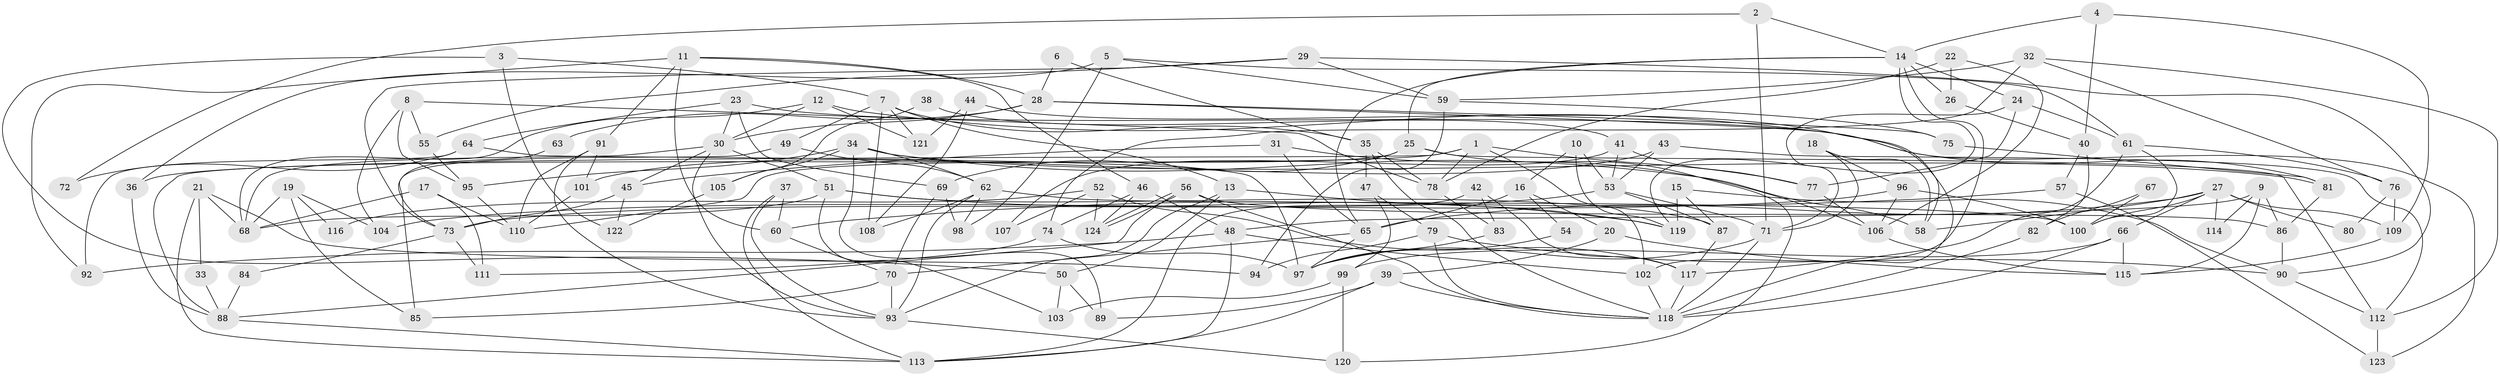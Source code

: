 // coarse degree distribution, {5: 0.16666666666666666, 3: 0.27380952380952384, 4: 0.17857142857142858, 2: 0.09523809523809523, 9: 0.03571428571428571, 12: 0.023809523809523808, 7: 0.09523809523809523, 8: 0.05952380952380952, 6: 0.047619047619047616, 10: 0.023809523809523808}
// Generated by graph-tools (version 1.1) at 2025/24/03/03/25 07:24:04]
// undirected, 124 vertices, 248 edges
graph export_dot {
graph [start="1"]
  node [color=gray90,style=filled];
  1;
  2;
  3;
  4;
  5;
  6;
  7;
  8;
  9;
  10;
  11;
  12;
  13;
  14;
  15;
  16;
  17;
  18;
  19;
  20;
  21;
  22;
  23;
  24;
  25;
  26;
  27;
  28;
  29;
  30;
  31;
  32;
  33;
  34;
  35;
  36;
  37;
  38;
  39;
  40;
  41;
  42;
  43;
  44;
  45;
  46;
  47;
  48;
  49;
  50;
  51;
  52;
  53;
  54;
  55;
  56;
  57;
  58;
  59;
  60;
  61;
  62;
  63;
  64;
  65;
  66;
  67;
  68;
  69;
  70;
  71;
  72;
  73;
  74;
  75;
  76;
  77;
  78;
  79;
  80;
  81;
  82;
  83;
  84;
  85;
  86;
  87;
  88;
  89;
  90;
  91;
  92;
  93;
  94;
  95;
  96;
  97;
  98;
  99;
  100;
  101;
  102;
  103;
  104;
  105;
  106;
  107;
  108;
  109;
  110;
  111;
  112;
  113;
  114;
  115;
  116;
  117;
  118;
  119;
  120;
  121;
  122;
  123;
  124;
  1 -- 36;
  1 -- 78;
  1 -- 77;
  1 -- 88;
  1 -- 102;
  2 -- 14;
  2 -- 71;
  2 -- 72;
  3 -- 50;
  3 -- 7;
  3 -- 122;
  4 -- 14;
  4 -- 109;
  4 -- 40;
  5 -- 98;
  5 -- 59;
  5 -- 36;
  5 -- 61;
  6 -- 35;
  6 -- 28;
  7 -- 108;
  7 -- 13;
  7 -- 35;
  7 -- 49;
  7 -- 121;
  8 -- 104;
  8 -- 95;
  8 -- 55;
  8 -- 78;
  9 -- 48;
  9 -- 115;
  9 -- 86;
  9 -- 114;
  10 -- 119;
  10 -- 53;
  10 -- 16;
  11 -- 28;
  11 -- 92;
  11 -- 46;
  11 -- 60;
  11 -- 91;
  12 -- 30;
  12 -- 81;
  12 -- 68;
  12 -- 121;
  13 -- 93;
  13 -- 119;
  13 -- 50;
  14 -- 102;
  14 -- 25;
  14 -- 24;
  14 -- 26;
  14 -- 65;
  14 -- 119;
  15 -- 90;
  15 -- 119;
  15 -- 87;
  16 -- 65;
  16 -- 20;
  16 -- 54;
  17 -- 110;
  17 -- 68;
  17 -- 111;
  18 -- 71;
  18 -- 96;
  18 -- 58;
  19 -- 68;
  19 -- 85;
  19 -- 104;
  19 -- 116;
  20 -- 39;
  20 -- 115;
  21 -- 113;
  21 -- 68;
  21 -- 33;
  21 -- 94;
  22 -- 78;
  22 -- 106;
  22 -- 26;
  23 -- 123;
  23 -- 69;
  23 -- 30;
  23 -- 64;
  24 -- 61;
  24 -- 71;
  24 -- 77;
  25 -- 120;
  25 -- 110;
  25 -- 69;
  25 -- 112;
  26 -- 40;
  27 -- 109;
  27 -- 65;
  27 -- 58;
  27 -- 66;
  27 -- 80;
  27 -- 100;
  27 -- 114;
  28 -- 30;
  28 -- 58;
  28 -- 63;
  28 -- 75;
  29 -- 59;
  29 -- 55;
  29 -- 73;
  29 -- 90;
  30 -- 68;
  30 -- 45;
  30 -- 51;
  30 -- 93;
  31 -- 106;
  31 -- 65;
  31 -- 45;
  32 -- 59;
  32 -- 112;
  32 -- 74;
  32 -- 76;
  33 -- 88;
  34 -- 58;
  34 -- 89;
  34 -- 62;
  34 -- 81;
  34 -- 95;
  34 -- 105;
  35 -- 118;
  35 -- 47;
  35 -- 78;
  36 -- 88;
  37 -- 113;
  37 -- 93;
  37 -- 60;
  38 -- 41;
  38 -- 105;
  39 -- 113;
  39 -- 118;
  39 -- 89;
  40 -- 57;
  40 -- 82;
  41 -- 53;
  41 -- 77;
  41 -- 107;
  42 -- 113;
  42 -- 83;
  42 -- 117;
  43 -- 53;
  43 -- 112;
  43 -- 101;
  44 -- 118;
  44 -- 121;
  44 -- 108;
  45 -- 73;
  45 -- 122;
  46 -- 74;
  46 -- 48;
  46 -- 124;
  47 -- 79;
  47 -- 99;
  48 -- 102;
  48 -- 92;
  48 -- 113;
  49 -- 62;
  49 -- 85;
  50 -- 103;
  50 -- 89;
  51 -- 87;
  51 -- 68;
  51 -- 103;
  51 -- 119;
  52 -- 117;
  52 -- 124;
  52 -- 107;
  52 -- 116;
  53 -- 73;
  53 -- 71;
  53 -- 87;
  54 -- 97;
  55 -- 95;
  56 -- 118;
  56 -- 124;
  56 -- 124;
  56 -- 86;
  56 -- 88;
  57 -- 60;
  57 -- 123;
  59 -- 75;
  59 -- 94;
  60 -- 70;
  61 -- 117;
  61 -- 76;
  61 -- 100;
  62 -- 100;
  62 -- 93;
  62 -- 98;
  62 -- 108;
  63 -- 73;
  64 -- 97;
  64 -- 72;
  64 -- 92;
  65 -- 70;
  65 -- 97;
  66 -- 118;
  66 -- 99;
  66 -- 115;
  67 -- 100;
  67 -- 82;
  69 -- 70;
  69 -- 98;
  70 -- 93;
  70 -- 85;
  71 -- 97;
  71 -- 118;
  73 -- 84;
  73 -- 111;
  74 -- 111;
  74 -- 97;
  75 -- 81;
  76 -- 80;
  76 -- 109;
  77 -- 106;
  78 -- 83;
  79 -- 118;
  79 -- 90;
  79 -- 94;
  81 -- 86;
  82 -- 118;
  83 -- 97;
  84 -- 88;
  86 -- 90;
  87 -- 117;
  88 -- 113;
  90 -- 112;
  91 -- 93;
  91 -- 101;
  91 -- 110;
  93 -- 120;
  95 -- 110;
  96 -- 100;
  96 -- 106;
  96 -- 104;
  99 -- 103;
  99 -- 120;
  101 -- 110;
  102 -- 118;
  105 -- 122;
  106 -- 115;
  109 -- 115;
  112 -- 123;
  117 -- 118;
}
